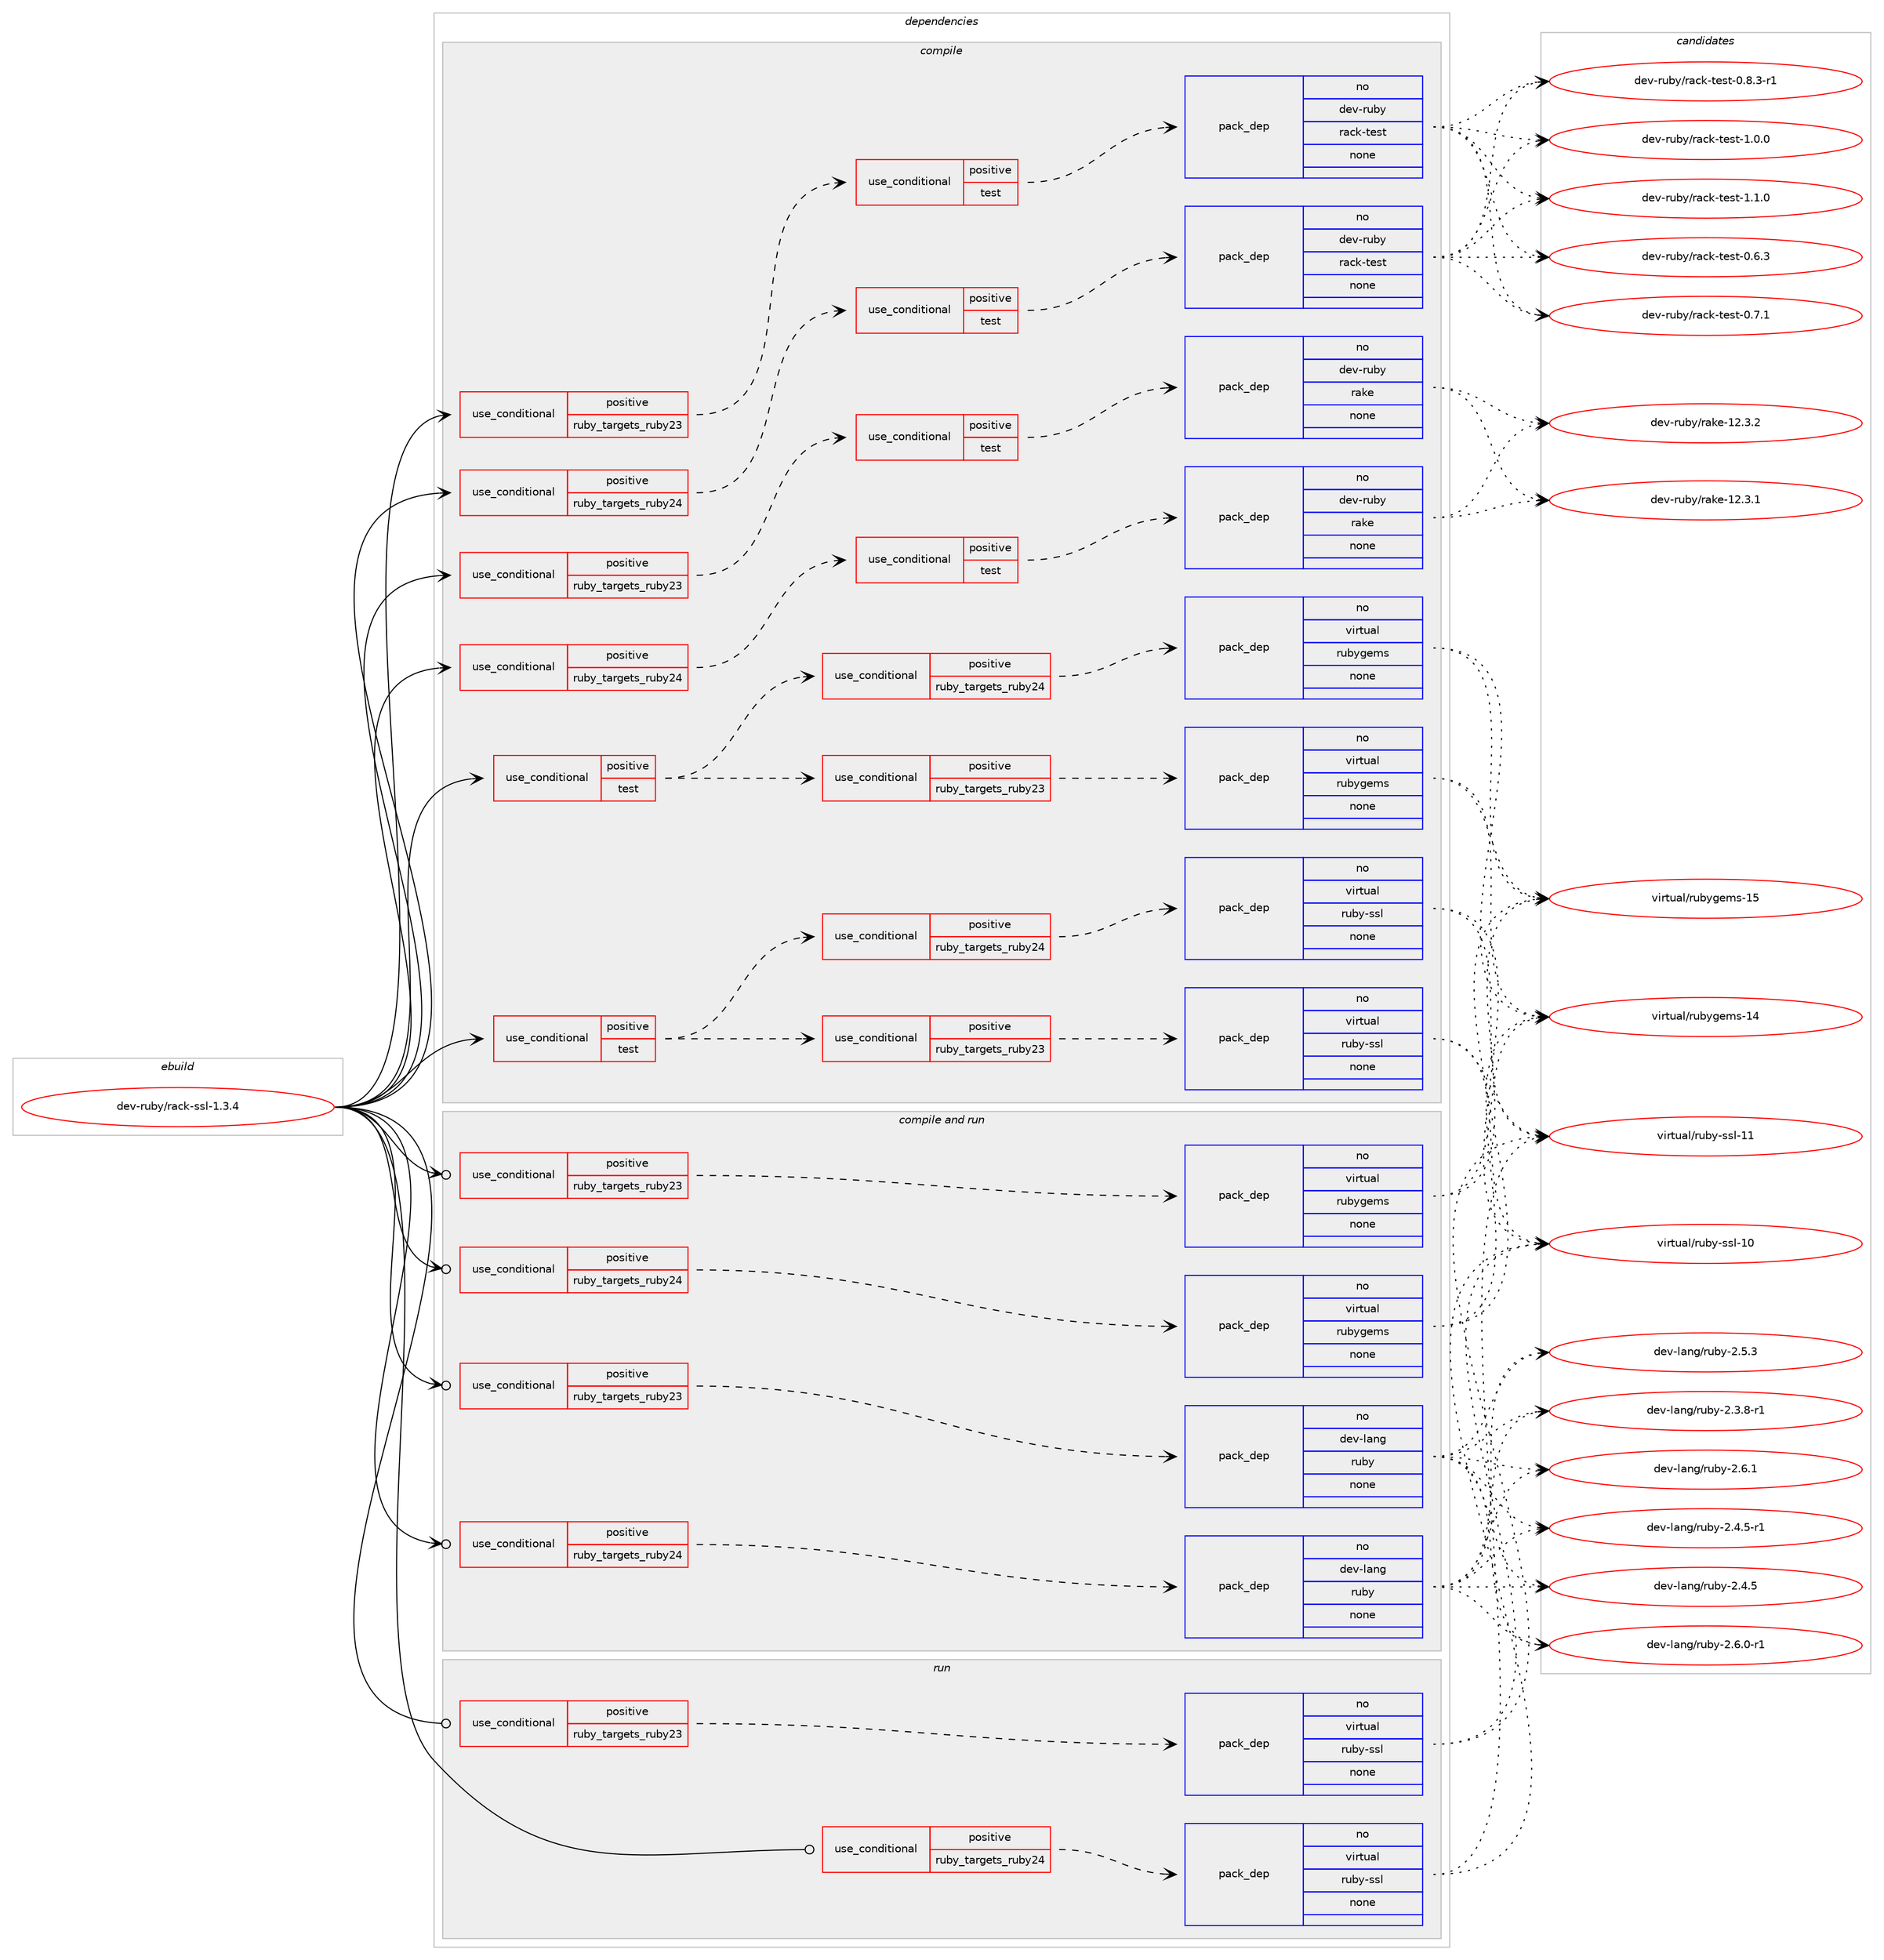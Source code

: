 digraph prolog {

# *************
# Graph options
# *************

newrank=true;
concentrate=true;
compound=true;
graph [rankdir=LR,fontname=Helvetica,fontsize=10,ranksep=1.5];#, ranksep=2.5, nodesep=0.2];
edge  [arrowhead=vee];
node  [fontname=Helvetica,fontsize=10];

# **********
# The ebuild
# **********

subgraph cluster_leftcol {
color=gray;
rank=same;
label=<<i>ebuild</i>>;
id [label="dev-ruby/rack-ssl-1.3.4", color=red, width=4, href="../dev-ruby/rack-ssl-1.3.4.svg"];
}

# ****************
# The dependencies
# ****************

subgraph cluster_midcol {
color=gray;
label=<<i>dependencies</i>>;
subgraph cluster_compile {
fillcolor="#eeeeee";
style=filled;
label=<<i>compile</i>>;
subgraph cond410750 {
dependency1514071 [label=<<TABLE BORDER="0" CELLBORDER="1" CELLSPACING="0" CELLPADDING="4"><TR><TD ROWSPAN="3" CELLPADDING="10">use_conditional</TD></TR><TR><TD>positive</TD></TR><TR><TD>ruby_targets_ruby23</TD></TR></TABLE>>, shape=none, color=red];
subgraph cond410751 {
dependency1514072 [label=<<TABLE BORDER="0" CELLBORDER="1" CELLSPACING="0" CELLPADDING="4"><TR><TD ROWSPAN="3" CELLPADDING="10">use_conditional</TD></TR><TR><TD>positive</TD></TR><TR><TD>test</TD></TR></TABLE>>, shape=none, color=red];
subgraph pack1079815 {
dependency1514073 [label=<<TABLE BORDER="0" CELLBORDER="1" CELLSPACING="0" CELLPADDING="4" WIDTH="220"><TR><TD ROWSPAN="6" CELLPADDING="30">pack_dep</TD></TR><TR><TD WIDTH="110">no</TD></TR><TR><TD>dev-ruby</TD></TR><TR><TD>rack-test</TD></TR><TR><TD>none</TD></TR><TR><TD></TD></TR></TABLE>>, shape=none, color=blue];
}
dependency1514072:e -> dependency1514073:w [weight=20,style="dashed",arrowhead="vee"];
}
dependency1514071:e -> dependency1514072:w [weight=20,style="dashed",arrowhead="vee"];
}
id:e -> dependency1514071:w [weight=20,style="solid",arrowhead="vee"];
subgraph cond410752 {
dependency1514074 [label=<<TABLE BORDER="0" CELLBORDER="1" CELLSPACING="0" CELLPADDING="4"><TR><TD ROWSPAN="3" CELLPADDING="10">use_conditional</TD></TR><TR><TD>positive</TD></TR><TR><TD>ruby_targets_ruby23</TD></TR></TABLE>>, shape=none, color=red];
subgraph cond410753 {
dependency1514075 [label=<<TABLE BORDER="0" CELLBORDER="1" CELLSPACING="0" CELLPADDING="4"><TR><TD ROWSPAN="3" CELLPADDING="10">use_conditional</TD></TR><TR><TD>positive</TD></TR><TR><TD>test</TD></TR></TABLE>>, shape=none, color=red];
subgraph pack1079816 {
dependency1514076 [label=<<TABLE BORDER="0" CELLBORDER="1" CELLSPACING="0" CELLPADDING="4" WIDTH="220"><TR><TD ROWSPAN="6" CELLPADDING="30">pack_dep</TD></TR><TR><TD WIDTH="110">no</TD></TR><TR><TD>dev-ruby</TD></TR><TR><TD>rake</TD></TR><TR><TD>none</TD></TR><TR><TD></TD></TR></TABLE>>, shape=none, color=blue];
}
dependency1514075:e -> dependency1514076:w [weight=20,style="dashed",arrowhead="vee"];
}
dependency1514074:e -> dependency1514075:w [weight=20,style="dashed",arrowhead="vee"];
}
id:e -> dependency1514074:w [weight=20,style="solid",arrowhead="vee"];
subgraph cond410754 {
dependency1514077 [label=<<TABLE BORDER="0" CELLBORDER="1" CELLSPACING="0" CELLPADDING="4"><TR><TD ROWSPAN="3" CELLPADDING="10">use_conditional</TD></TR><TR><TD>positive</TD></TR><TR><TD>ruby_targets_ruby24</TD></TR></TABLE>>, shape=none, color=red];
subgraph cond410755 {
dependency1514078 [label=<<TABLE BORDER="0" CELLBORDER="1" CELLSPACING="0" CELLPADDING="4"><TR><TD ROWSPAN="3" CELLPADDING="10">use_conditional</TD></TR><TR><TD>positive</TD></TR><TR><TD>test</TD></TR></TABLE>>, shape=none, color=red];
subgraph pack1079817 {
dependency1514079 [label=<<TABLE BORDER="0" CELLBORDER="1" CELLSPACING="0" CELLPADDING="4" WIDTH="220"><TR><TD ROWSPAN="6" CELLPADDING="30">pack_dep</TD></TR><TR><TD WIDTH="110">no</TD></TR><TR><TD>dev-ruby</TD></TR><TR><TD>rack-test</TD></TR><TR><TD>none</TD></TR><TR><TD></TD></TR></TABLE>>, shape=none, color=blue];
}
dependency1514078:e -> dependency1514079:w [weight=20,style="dashed",arrowhead="vee"];
}
dependency1514077:e -> dependency1514078:w [weight=20,style="dashed",arrowhead="vee"];
}
id:e -> dependency1514077:w [weight=20,style="solid",arrowhead="vee"];
subgraph cond410756 {
dependency1514080 [label=<<TABLE BORDER="0" CELLBORDER="1" CELLSPACING="0" CELLPADDING="4"><TR><TD ROWSPAN="3" CELLPADDING="10">use_conditional</TD></TR><TR><TD>positive</TD></TR><TR><TD>ruby_targets_ruby24</TD></TR></TABLE>>, shape=none, color=red];
subgraph cond410757 {
dependency1514081 [label=<<TABLE BORDER="0" CELLBORDER="1" CELLSPACING="0" CELLPADDING="4"><TR><TD ROWSPAN="3" CELLPADDING="10">use_conditional</TD></TR><TR><TD>positive</TD></TR><TR><TD>test</TD></TR></TABLE>>, shape=none, color=red];
subgraph pack1079818 {
dependency1514082 [label=<<TABLE BORDER="0" CELLBORDER="1" CELLSPACING="0" CELLPADDING="4" WIDTH="220"><TR><TD ROWSPAN="6" CELLPADDING="30">pack_dep</TD></TR><TR><TD WIDTH="110">no</TD></TR><TR><TD>dev-ruby</TD></TR><TR><TD>rake</TD></TR><TR><TD>none</TD></TR><TR><TD></TD></TR></TABLE>>, shape=none, color=blue];
}
dependency1514081:e -> dependency1514082:w [weight=20,style="dashed",arrowhead="vee"];
}
dependency1514080:e -> dependency1514081:w [weight=20,style="dashed",arrowhead="vee"];
}
id:e -> dependency1514080:w [weight=20,style="solid",arrowhead="vee"];
subgraph cond410758 {
dependency1514083 [label=<<TABLE BORDER="0" CELLBORDER="1" CELLSPACING="0" CELLPADDING="4"><TR><TD ROWSPAN="3" CELLPADDING="10">use_conditional</TD></TR><TR><TD>positive</TD></TR><TR><TD>test</TD></TR></TABLE>>, shape=none, color=red];
subgraph cond410759 {
dependency1514084 [label=<<TABLE BORDER="0" CELLBORDER="1" CELLSPACING="0" CELLPADDING="4"><TR><TD ROWSPAN="3" CELLPADDING="10">use_conditional</TD></TR><TR><TD>positive</TD></TR><TR><TD>ruby_targets_ruby23</TD></TR></TABLE>>, shape=none, color=red];
subgraph pack1079819 {
dependency1514085 [label=<<TABLE BORDER="0" CELLBORDER="1" CELLSPACING="0" CELLPADDING="4" WIDTH="220"><TR><TD ROWSPAN="6" CELLPADDING="30">pack_dep</TD></TR><TR><TD WIDTH="110">no</TD></TR><TR><TD>virtual</TD></TR><TR><TD>ruby-ssl</TD></TR><TR><TD>none</TD></TR><TR><TD></TD></TR></TABLE>>, shape=none, color=blue];
}
dependency1514084:e -> dependency1514085:w [weight=20,style="dashed",arrowhead="vee"];
}
dependency1514083:e -> dependency1514084:w [weight=20,style="dashed",arrowhead="vee"];
subgraph cond410760 {
dependency1514086 [label=<<TABLE BORDER="0" CELLBORDER="1" CELLSPACING="0" CELLPADDING="4"><TR><TD ROWSPAN="3" CELLPADDING="10">use_conditional</TD></TR><TR><TD>positive</TD></TR><TR><TD>ruby_targets_ruby24</TD></TR></TABLE>>, shape=none, color=red];
subgraph pack1079820 {
dependency1514087 [label=<<TABLE BORDER="0" CELLBORDER="1" CELLSPACING="0" CELLPADDING="4" WIDTH="220"><TR><TD ROWSPAN="6" CELLPADDING="30">pack_dep</TD></TR><TR><TD WIDTH="110">no</TD></TR><TR><TD>virtual</TD></TR><TR><TD>ruby-ssl</TD></TR><TR><TD>none</TD></TR><TR><TD></TD></TR></TABLE>>, shape=none, color=blue];
}
dependency1514086:e -> dependency1514087:w [weight=20,style="dashed",arrowhead="vee"];
}
dependency1514083:e -> dependency1514086:w [weight=20,style="dashed",arrowhead="vee"];
}
id:e -> dependency1514083:w [weight=20,style="solid",arrowhead="vee"];
subgraph cond410761 {
dependency1514088 [label=<<TABLE BORDER="0" CELLBORDER="1" CELLSPACING="0" CELLPADDING="4"><TR><TD ROWSPAN="3" CELLPADDING="10">use_conditional</TD></TR><TR><TD>positive</TD></TR><TR><TD>test</TD></TR></TABLE>>, shape=none, color=red];
subgraph cond410762 {
dependency1514089 [label=<<TABLE BORDER="0" CELLBORDER="1" CELLSPACING="0" CELLPADDING="4"><TR><TD ROWSPAN="3" CELLPADDING="10">use_conditional</TD></TR><TR><TD>positive</TD></TR><TR><TD>ruby_targets_ruby23</TD></TR></TABLE>>, shape=none, color=red];
subgraph pack1079821 {
dependency1514090 [label=<<TABLE BORDER="0" CELLBORDER="1" CELLSPACING="0" CELLPADDING="4" WIDTH="220"><TR><TD ROWSPAN="6" CELLPADDING="30">pack_dep</TD></TR><TR><TD WIDTH="110">no</TD></TR><TR><TD>virtual</TD></TR><TR><TD>rubygems</TD></TR><TR><TD>none</TD></TR><TR><TD></TD></TR></TABLE>>, shape=none, color=blue];
}
dependency1514089:e -> dependency1514090:w [weight=20,style="dashed",arrowhead="vee"];
}
dependency1514088:e -> dependency1514089:w [weight=20,style="dashed",arrowhead="vee"];
subgraph cond410763 {
dependency1514091 [label=<<TABLE BORDER="0" CELLBORDER="1" CELLSPACING="0" CELLPADDING="4"><TR><TD ROWSPAN="3" CELLPADDING="10">use_conditional</TD></TR><TR><TD>positive</TD></TR><TR><TD>ruby_targets_ruby24</TD></TR></TABLE>>, shape=none, color=red];
subgraph pack1079822 {
dependency1514092 [label=<<TABLE BORDER="0" CELLBORDER="1" CELLSPACING="0" CELLPADDING="4" WIDTH="220"><TR><TD ROWSPAN="6" CELLPADDING="30">pack_dep</TD></TR><TR><TD WIDTH="110">no</TD></TR><TR><TD>virtual</TD></TR><TR><TD>rubygems</TD></TR><TR><TD>none</TD></TR><TR><TD></TD></TR></TABLE>>, shape=none, color=blue];
}
dependency1514091:e -> dependency1514092:w [weight=20,style="dashed",arrowhead="vee"];
}
dependency1514088:e -> dependency1514091:w [weight=20,style="dashed",arrowhead="vee"];
}
id:e -> dependency1514088:w [weight=20,style="solid",arrowhead="vee"];
}
subgraph cluster_compileandrun {
fillcolor="#eeeeee";
style=filled;
label=<<i>compile and run</i>>;
subgraph cond410764 {
dependency1514093 [label=<<TABLE BORDER="0" CELLBORDER="1" CELLSPACING="0" CELLPADDING="4"><TR><TD ROWSPAN="3" CELLPADDING="10">use_conditional</TD></TR><TR><TD>positive</TD></TR><TR><TD>ruby_targets_ruby23</TD></TR></TABLE>>, shape=none, color=red];
subgraph pack1079823 {
dependency1514094 [label=<<TABLE BORDER="0" CELLBORDER="1" CELLSPACING="0" CELLPADDING="4" WIDTH="220"><TR><TD ROWSPAN="6" CELLPADDING="30">pack_dep</TD></TR><TR><TD WIDTH="110">no</TD></TR><TR><TD>dev-lang</TD></TR><TR><TD>ruby</TD></TR><TR><TD>none</TD></TR><TR><TD></TD></TR></TABLE>>, shape=none, color=blue];
}
dependency1514093:e -> dependency1514094:w [weight=20,style="dashed",arrowhead="vee"];
}
id:e -> dependency1514093:w [weight=20,style="solid",arrowhead="odotvee"];
subgraph cond410765 {
dependency1514095 [label=<<TABLE BORDER="0" CELLBORDER="1" CELLSPACING="0" CELLPADDING="4"><TR><TD ROWSPAN="3" CELLPADDING="10">use_conditional</TD></TR><TR><TD>positive</TD></TR><TR><TD>ruby_targets_ruby23</TD></TR></TABLE>>, shape=none, color=red];
subgraph pack1079824 {
dependency1514096 [label=<<TABLE BORDER="0" CELLBORDER="1" CELLSPACING="0" CELLPADDING="4" WIDTH="220"><TR><TD ROWSPAN="6" CELLPADDING="30">pack_dep</TD></TR><TR><TD WIDTH="110">no</TD></TR><TR><TD>virtual</TD></TR><TR><TD>rubygems</TD></TR><TR><TD>none</TD></TR><TR><TD></TD></TR></TABLE>>, shape=none, color=blue];
}
dependency1514095:e -> dependency1514096:w [weight=20,style="dashed",arrowhead="vee"];
}
id:e -> dependency1514095:w [weight=20,style="solid",arrowhead="odotvee"];
subgraph cond410766 {
dependency1514097 [label=<<TABLE BORDER="0" CELLBORDER="1" CELLSPACING="0" CELLPADDING="4"><TR><TD ROWSPAN="3" CELLPADDING="10">use_conditional</TD></TR><TR><TD>positive</TD></TR><TR><TD>ruby_targets_ruby24</TD></TR></TABLE>>, shape=none, color=red];
subgraph pack1079825 {
dependency1514098 [label=<<TABLE BORDER="0" CELLBORDER="1" CELLSPACING="0" CELLPADDING="4" WIDTH="220"><TR><TD ROWSPAN="6" CELLPADDING="30">pack_dep</TD></TR><TR><TD WIDTH="110">no</TD></TR><TR><TD>dev-lang</TD></TR><TR><TD>ruby</TD></TR><TR><TD>none</TD></TR><TR><TD></TD></TR></TABLE>>, shape=none, color=blue];
}
dependency1514097:e -> dependency1514098:w [weight=20,style="dashed",arrowhead="vee"];
}
id:e -> dependency1514097:w [weight=20,style="solid",arrowhead="odotvee"];
subgraph cond410767 {
dependency1514099 [label=<<TABLE BORDER="0" CELLBORDER="1" CELLSPACING="0" CELLPADDING="4"><TR><TD ROWSPAN="3" CELLPADDING="10">use_conditional</TD></TR><TR><TD>positive</TD></TR><TR><TD>ruby_targets_ruby24</TD></TR></TABLE>>, shape=none, color=red];
subgraph pack1079826 {
dependency1514100 [label=<<TABLE BORDER="0" CELLBORDER="1" CELLSPACING="0" CELLPADDING="4" WIDTH="220"><TR><TD ROWSPAN="6" CELLPADDING="30">pack_dep</TD></TR><TR><TD WIDTH="110">no</TD></TR><TR><TD>virtual</TD></TR><TR><TD>rubygems</TD></TR><TR><TD>none</TD></TR><TR><TD></TD></TR></TABLE>>, shape=none, color=blue];
}
dependency1514099:e -> dependency1514100:w [weight=20,style="dashed",arrowhead="vee"];
}
id:e -> dependency1514099:w [weight=20,style="solid",arrowhead="odotvee"];
}
subgraph cluster_run {
fillcolor="#eeeeee";
style=filled;
label=<<i>run</i>>;
subgraph cond410768 {
dependency1514101 [label=<<TABLE BORDER="0" CELLBORDER="1" CELLSPACING="0" CELLPADDING="4"><TR><TD ROWSPAN="3" CELLPADDING="10">use_conditional</TD></TR><TR><TD>positive</TD></TR><TR><TD>ruby_targets_ruby23</TD></TR></TABLE>>, shape=none, color=red];
subgraph pack1079827 {
dependency1514102 [label=<<TABLE BORDER="0" CELLBORDER="1" CELLSPACING="0" CELLPADDING="4" WIDTH="220"><TR><TD ROWSPAN="6" CELLPADDING="30">pack_dep</TD></TR><TR><TD WIDTH="110">no</TD></TR><TR><TD>virtual</TD></TR><TR><TD>ruby-ssl</TD></TR><TR><TD>none</TD></TR><TR><TD></TD></TR></TABLE>>, shape=none, color=blue];
}
dependency1514101:e -> dependency1514102:w [weight=20,style="dashed",arrowhead="vee"];
}
id:e -> dependency1514101:w [weight=20,style="solid",arrowhead="odot"];
subgraph cond410769 {
dependency1514103 [label=<<TABLE BORDER="0" CELLBORDER="1" CELLSPACING="0" CELLPADDING="4"><TR><TD ROWSPAN="3" CELLPADDING="10">use_conditional</TD></TR><TR><TD>positive</TD></TR><TR><TD>ruby_targets_ruby24</TD></TR></TABLE>>, shape=none, color=red];
subgraph pack1079828 {
dependency1514104 [label=<<TABLE BORDER="0" CELLBORDER="1" CELLSPACING="0" CELLPADDING="4" WIDTH="220"><TR><TD ROWSPAN="6" CELLPADDING="30">pack_dep</TD></TR><TR><TD WIDTH="110">no</TD></TR><TR><TD>virtual</TD></TR><TR><TD>ruby-ssl</TD></TR><TR><TD>none</TD></TR><TR><TD></TD></TR></TABLE>>, shape=none, color=blue];
}
dependency1514103:e -> dependency1514104:w [weight=20,style="dashed",arrowhead="vee"];
}
id:e -> dependency1514103:w [weight=20,style="solid",arrowhead="odot"];
}
}

# **************
# The candidates
# **************

subgraph cluster_choices {
rank=same;
color=gray;
label=<<i>candidates</i>>;

subgraph choice1079815 {
color=black;
nodesep=1;
choice100101118451141179812147114979910745116101115116454846544651 [label="dev-ruby/rack-test-0.6.3", color=red, width=4,href="../dev-ruby/rack-test-0.6.3.svg"];
choice100101118451141179812147114979910745116101115116454846554649 [label="dev-ruby/rack-test-0.7.1", color=red, width=4,href="../dev-ruby/rack-test-0.7.1.svg"];
choice1001011184511411798121471149799107451161011151164548465646514511449 [label="dev-ruby/rack-test-0.8.3-r1", color=red, width=4,href="../dev-ruby/rack-test-0.8.3-r1.svg"];
choice100101118451141179812147114979910745116101115116454946484648 [label="dev-ruby/rack-test-1.0.0", color=red, width=4,href="../dev-ruby/rack-test-1.0.0.svg"];
choice100101118451141179812147114979910745116101115116454946494648 [label="dev-ruby/rack-test-1.1.0", color=red, width=4,href="../dev-ruby/rack-test-1.1.0.svg"];
dependency1514073:e -> choice100101118451141179812147114979910745116101115116454846544651:w [style=dotted,weight="100"];
dependency1514073:e -> choice100101118451141179812147114979910745116101115116454846554649:w [style=dotted,weight="100"];
dependency1514073:e -> choice1001011184511411798121471149799107451161011151164548465646514511449:w [style=dotted,weight="100"];
dependency1514073:e -> choice100101118451141179812147114979910745116101115116454946484648:w [style=dotted,weight="100"];
dependency1514073:e -> choice100101118451141179812147114979910745116101115116454946494648:w [style=dotted,weight="100"];
}
subgraph choice1079816 {
color=black;
nodesep=1;
choice1001011184511411798121471149710710145495046514649 [label="dev-ruby/rake-12.3.1", color=red, width=4,href="../dev-ruby/rake-12.3.1.svg"];
choice1001011184511411798121471149710710145495046514650 [label="dev-ruby/rake-12.3.2", color=red, width=4,href="../dev-ruby/rake-12.3.2.svg"];
dependency1514076:e -> choice1001011184511411798121471149710710145495046514649:w [style=dotted,weight="100"];
dependency1514076:e -> choice1001011184511411798121471149710710145495046514650:w [style=dotted,weight="100"];
}
subgraph choice1079817 {
color=black;
nodesep=1;
choice100101118451141179812147114979910745116101115116454846544651 [label="dev-ruby/rack-test-0.6.3", color=red, width=4,href="../dev-ruby/rack-test-0.6.3.svg"];
choice100101118451141179812147114979910745116101115116454846554649 [label="dev-ruby/rack-test-0.7.1", color=red, width=4,href="../dev-ruby/rack-test-0.7.1.svg"];
choice1001011184511411798121471149799107451161011151164548465646514511449 [label="dev-ruby/rack-test-0.8.3-r1", color=red, width=4,href="../dev-ruby/rack-test-0.8.3-r1.svg"];
choice100101118451141179812147114979910745116101115116454946484648 [label="dev-ruby/rack-test-1.0.0", color=red, width=4,href="../dev-ruby/rack-test-1.0.0.svg"];
choice100101118451141179812147114979910745116101115116454946494648 [label="dev-ruby/rack-test-1.1.0", color=red, width=4,href="../dev-ruby/rack-test-1.1.0.svg"];
dependency1514079:e -> choice100101118451141179812147114979910745116101115116454846544651:w [style=dotted,weight="100"];
dependency1514079:e -> choice100101118451141179812147114979910745116101115116454846554649:w [style=dotted,weight="100"];
dependency1514079:e -> choice1001011184511411798121471149799107451161011151164548465646514511449:w [style=dotted,weight="100"];
dependency1514079:e -> choice100101118451141179812147114979910745116101115116454946484648:w [style=dotted,weight="100"];
dependency1514079:e -> choice100101118451141179812147114979910745116101115116454946494648:w [style=dotted,weight="100"];
}
subgraph choice1079818 {
color=black;
nodesep=1;
choice1001011184511411798121471149710710145495046514649 [label="dev-ruby/rake-12.3.1", color=red, width=4,href="../dev-ruby/rake-12.3.1.svg"];
choice1001011184511411798121471149710710145495046514650 [label="dev-ruby/rake-12.3.2", color=red, width=4,href="../dev-ruby/rake-12.3.2.svg"];
dependency1514082:e -> choice1001011184511411798121471149710710145495046514649:w [style=dotted,weight="100"];
dependency1514082:e -> choice1001011184511411798121471149710710145495046514650:w [style=dotted,weight="100"];
}
subgraph choice1079819 {
color=black;
nodesep=1;
choice11810511411611797108471141179812145115115108454948 [label="virtual/ruby-ssl-10", color=red, width=4,href="../virtual/ruby-ssl-10.svg"];
choice11810511411611797108471141179812145115115108454949 [label="virtual/ruby-ssl-11", color=red, width=4,href="../virtual/ruby-ssl-11.svg"];
dependency1514085:e -> choice11810511411611797108471141179812145115115108454948:w [style=dotted,weight="100"];
dependency1514085:e -> choice11810511411611797108471141179812145115115108454949:w [style=dotted,weight="100"];
}
subgraph choice1079820 {
color=black;
nodesep=1;
choice11810511411611797108471141179812145115115108454948 [label="virtual/ruby-ssl-10", color=red, width=4,href="../virtual/ruby-ssl-10.svg"];
choice11810511411611797108471141179812145115115108454949 [label="virtual/ruby-ssl-11", color=red, width=4,href="../virtual/ruby-ssl-11.svg"];
dependency1514087:e -> choice11810511411611797108471141179812145115115108454948:w [style=dotted,weight="100"];
dependency1514087:e -> choice11810511411611797108471141179812145115115108454949:w [style=dotted,weight="100"];
}
subgraph choice1079821 {
color=black;
nodesep=1;
choice118105114116117971084711411798121103101109115454952 [label="virtual/rubygems-14", color=red, width=4,href="../virtual/rubygems-14.svg"];
choice118105114116117971084711411798121103101109115454953 [label="virtual/rubygems-15", color=red, width=4,href="../virtual/rubygems-15.svg"];
dependency1514090:e -> choice118105114116117971084711411798121103101109115454952:w [style=dotted,weight="100"];
dependency1514090:e -> choice118105114116117971084711411798121103101109115454953:w [style=dotted,weight="100"];
}
subgraph choice1079822 {
color=black;
nodesep=1;
choice118105114116117971084711411798121103101109115454952 [label="virtual/rubygems-14", color=red, width=4,href="../virtual/rubygems-14.svg"];
choice118105114116117971084711411798121103101109115454953 [label="virtual/rubygems-15", color=red, width=4,href="../virtual/rubygems-15.svg"];
dependency1514092:e -> choice118105114116117971084711411798121103101109115454952:w [style=dotted,weight="100"];
dependency1514092:e -> choice118105114116117971084711411798121103101109115454953:w [style=dotted,weight="100"];
}
subgraph choice1079823 {
color=black;
nodesep=1;
choice100101118451089711010347114117981214550465146564511449 [label="dev-lang/ruby-2.3.8-r1", color=red, width=4,href="../dev-lang/ruby-2.3.8-r1.svg"];
choice10010111845108971101034711411798121455046524653 [label="dev-lang/ruby-2.4.5", color=red, width=4,href="../dev-lang/ruby-2.4.5.svg"];
choice100101118451089711010347114117981214550465246534511449 [label="dev-lang/ruby-2.4.5-r1", color=red, width=4,href="../dev-lang/ruby-2.4.5-r1.svg"];
choice10010111845108971101034711411798121455046534651 [label="dev-lang/ruby-2.5.3", color=red, width=4,href="../dev-lang/ruby-2.5.3.svg"];
choice100101118451089711010347114117981214550465446484511449 [label="dev-lang/ruby-2.6.0-r1", color=red, width=4,href="../dev-lang/ruby-2.6.0-r1.svg"];
choice10010111845108971101034711411798121455046544649 [label="dev-lang/ruby-2.6.1", color=red, width=4,href="../dev-lang/ruby-2.6.1.svg"];
dependency1514094:e -> choice100101118451089711010347114117981214550465146564511449:w [style=dotted,weight="100"];
dependency1514094:e -> choice10010111845108971101034711411798121455046524653:w [style=dotted,weight="100"];
dependency1514094:e -> choice100101118451089711010347114117981214550465246534511449:w [style=dotted,weight="100"];
dependency1514094:e -> choice10010111845108971101034711411798121455046534651:w [style=dotted,weight="100"];
dependency1514094:e -> choice100101118451089711010347114117981214550465446484511449:w [style=dotted,weight="100"];
dependency1514094:e -> choice10010111845108971101034711411798121455046544649:w [style=dotted,weight="100"];
}
subgraph choice1079824 {
color=black;
nodesep=1;
choice118105114116117971084711411798121103101109115454952 [label="virtual/rubygems-14", color=red, width=4,href="../virtual/rubygems-14.svg"];
choice118105114116117971084711411798121103101109115454953 [label="virtual/rubygems-15", color=red, width=4,href="../virtual/rubygems-15.svg"];
dependency1514096:e -> choice118105114116117971084711411798121103101109115454952:w [style=dotted,weight="100"];
dependency1514096:e -> choice118105114116117971084711411798121103101109115454953:w [style=dotted,weight="100"];
}
subgraph choice1079825 {
color=black;
nodesep=1;
choice100101118451089711010347114117981214550465146564511449 [label="dev-lang/ruby-2.3.8-r1", color=red, width=4,href="../dev-lang/ruby-2.3.8-r1.svg"];
choice10010111845108971101034711411798121455046524653 [label="dev-lang/ruby-2.4.5", color=red, width=4,href="../dev-lang/ruby-2.4.5.svg"];
choice100101118451089711010347114117981214550465246534511449 [label="dev-lang/ruby-2.4.5-r1", color=red, width=4,href="../dev-lang/ruby-2.4.5-r1.svg"];
choice10010111845108971101034711411798121455046534651 [label="dev-lang/ruby-2.5.3", color=red, width=4,href="../dev-lang/ruby-2.5.3.svg"];
choice100101118451089711010347114117981214550465446484511449 [label="dev-lang/ruby-2.6.0-r1", color=red, width=4,href="../dev-lang/ruby-2.6.0-r1.svg"];
choice10010111845108971101034711411798121455046544649 [label="dev-lang/ruby-2.6.1", color=red, width=4,href="../dev-lang/ruby-2.6.1.svg"];
dependency1514098:e -> choice100101118451089711010347114117981214550465146564511449:w [style=dotted,weight="100"];
dependency1514098:e -> choice10010111845108971101034711411798121455046524653:w [style=dotted,weight="100"];
dependency1514098:e -> choice100101118451089711010347114117981214550465246534511449:w [style=dotted,weight="100"];
dependency1514098:e -> choice10010111845108971101034711411798121455046534651:w [style=dotted,weight="100"];
dependency1514098:e -> choice100101118451089711010347114117981214550465446484511449:w [style=dotted,weight="100"];
dependency1514098:e -> choice10010111845108971101034711411798121455046544649:w [style=dotted,weight="100"];
}
subgraph choice1079826 {
color=black;
nodesep=1;
choice118105114116117971084711411798121103101109115454952 [label="virtual/rubygems-14", color=red, width=4,href="../virtual/rubygems-14.svg"];
choice118105114116117971084711411798121103101109115454953 [label="virtual/rubygems-15", color=red, width=4,href="../virtual/rubygems-15.svg"];
dependency1514100:e -> choice118105114116117971084711411798121103101109115454952:w [style=dotted,weight="100"];
dependency1514100:e -> choice118105114116117971084711411798121103101109115454953:w [style=dotted,weight="100"];
}
subgraph choice1079827 {
color=black;
nodesep=1;
choice11810511411611797108471141179812145115115108454948 [label="virtual/ruby-ssl-10", color=red, width=4,href="../virtual/ruby-ssl-10.svg"];
choice11810511411611797108471141179812145115115108454949 [label="virtual/ruby-ssl-11", color=red, width=4,href="../virtual/ruby-ssl-11.svg"];
dependency1514102:e -> choice11810511411611797108471141179812145115115108454948:w [style=dotted,weight="100"];
dependency1514102:e -> choice11810511411611797108471141179812145115115108454949:w [style=dotted,weight="100"];
}
subgraph choice1079828 {
color=black;
nodesep=1;
choice11810511411611797108471141179812145115115108454948 [label="virtual/ruby-ssl-10", color=red, width=4,href="../virtual/ruby-ssl-10.svg"];
choice11810511411611797108471141179812145115115108454949 [label="virtual/ruby-ssl-11", color=red, width=4,href="../virtual/ruby-ssl-11.svg"];
dependency1514104:e -> choice11810511411611797108471141179812145115115108454948:w [style=dotted,weight="100"];
dependency1514104:e -> choice11810511411611797108471141179812145115115108454949:w [style=dotted,weight="100"];
}
}

}
